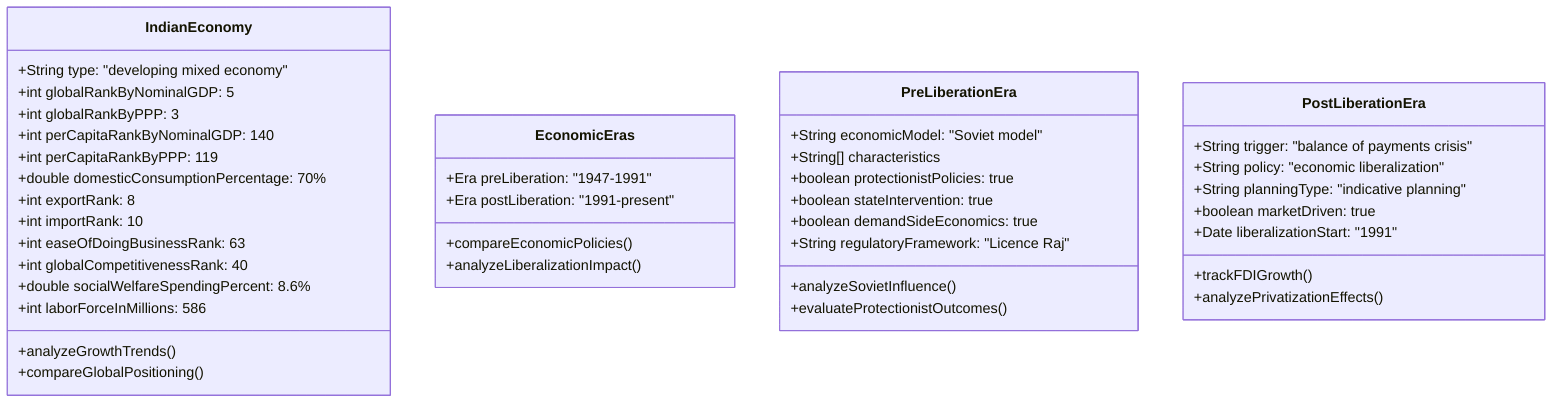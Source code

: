 classDiagram
    class IndianEconomy {
        +String type: "developing mixed economy"
        +int globalRankByNominalGDP: 5
        +int globalRankByPPP: 3
        +int perCapitaRankByNominalGDP: 140
        +int perCapitaRankByPPP: 119
        +double domesticConsumptionPercentage: 70%
        +int exportRank: 8
        +int importRank: 10
        +int easeOfDoingBusinessRank: 63
        +int globalCompetitivenessRank: 40
        +double socialWelfareSpendingPercent: 8.6%
        +int laborForceInMillions: 586
        +analyzeGrowthTrends()
        +compareGlobalPositioning()
    }
    class EconomicEras {
        +Era preLiberation: "1947-1991"
        +Era postLiberation: "1991-present"
        +compareEconomicPolicies()
        +analyzeLiberalizationImpact()
    }
    class PreLiberationEra {
        +String economicModel: "Soviet model"
        +String[] characteristics
        +boolean protectionistPolicies: true
        +boolean stateIntervention: true
        +boolean demandSideEconomics: true
        +String regulatoryFramework: "Licence Raj"
        +analyzeSovietInfluence()
        +evaluateProtectionistOutcomes()
    }
    class PostLiberationEra {
        +String trigger: "balance of payments crisis"
        +String policy: "economic liberalization"
        +String planningType: "indicative planning"
        +boolean marketDriven: true
        +Date liberalizationStart: "1991"
        +trackFDIGrowth()
        +analyzePrivatizationEffects()
    }